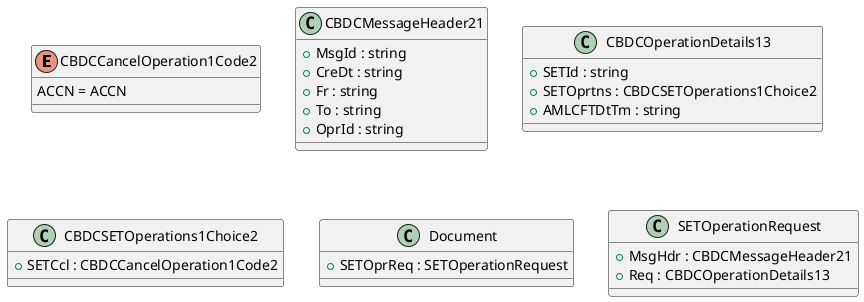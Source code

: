 @startuml

enum CBDCCancelOperation1Code2 {
    ACCN = ACCN
}
class CBDCMessageHeader21 {
    +MsgId : string
    +CreDt : string
    +Fr : string
    +To : string
    +OprId : string
}
class CBDCOperationDetails13 {
    +SETId : string
    +SETOprtns : CBDCSETOperations1Choice2
    +AMLCFTDtTm : string
}
class CBDCSETOperations1Choice2 {
    +SETCcl : CBDCCancelOperation1Code2
}
class Document {
    +SETOprReq : SETOperationRequest
}
class SETOperationRequest {
    +MsgHdr : CBDCMessageHeader21
    +Req : CBDCOperationDetails13
}

@enduml
